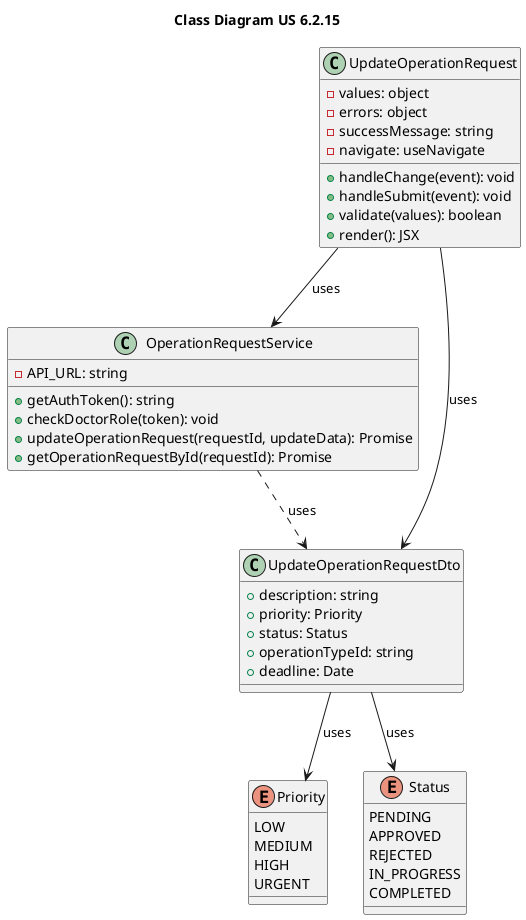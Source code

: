 @startuml namespace class Diagram 
title "Class Diagram US 6.2.15"

class UpdateOperationRequest {
    -values: object
    -errors: object
    -successMessage: string
    -navigate: useNavigate
    +handleChange(event): void
    +handleSubmit(event): void
    +validate(values): boolean
    +render(): JSX
}

class OperationRequestService {
    -API_URL: string
    +getAuthToken(): string
    +checkDoctorRole(token): void
    +updateOperationRequest(requestId, updateData): Promise
    +getOperationRequestById(requestId): Promise
}

class UpdateOperationRequestDto {
    +description: string
    +priority: Priority
    +status: Status
    +operationTypeId: string
    +deadline: Date
}

enum Priority {
    LOW
    MEDIUM
    HIGH
    URGENT
}

enum Status {
    PENDING
    APPROVED
    REJECTED
    IN_PROGRESS
    COMPLETED
}

UpdateOperationRequest --> OperationRequestService : uses
UpdateOperationRequest --> UpdateOperationRequestDto : uses
OperationRequestService ..> UpdateOperationRequestDto : uses
UpdateOperationRequestDto --> Priority : uses
UpdateOperationRequestDto --> Status : uses

@enduml